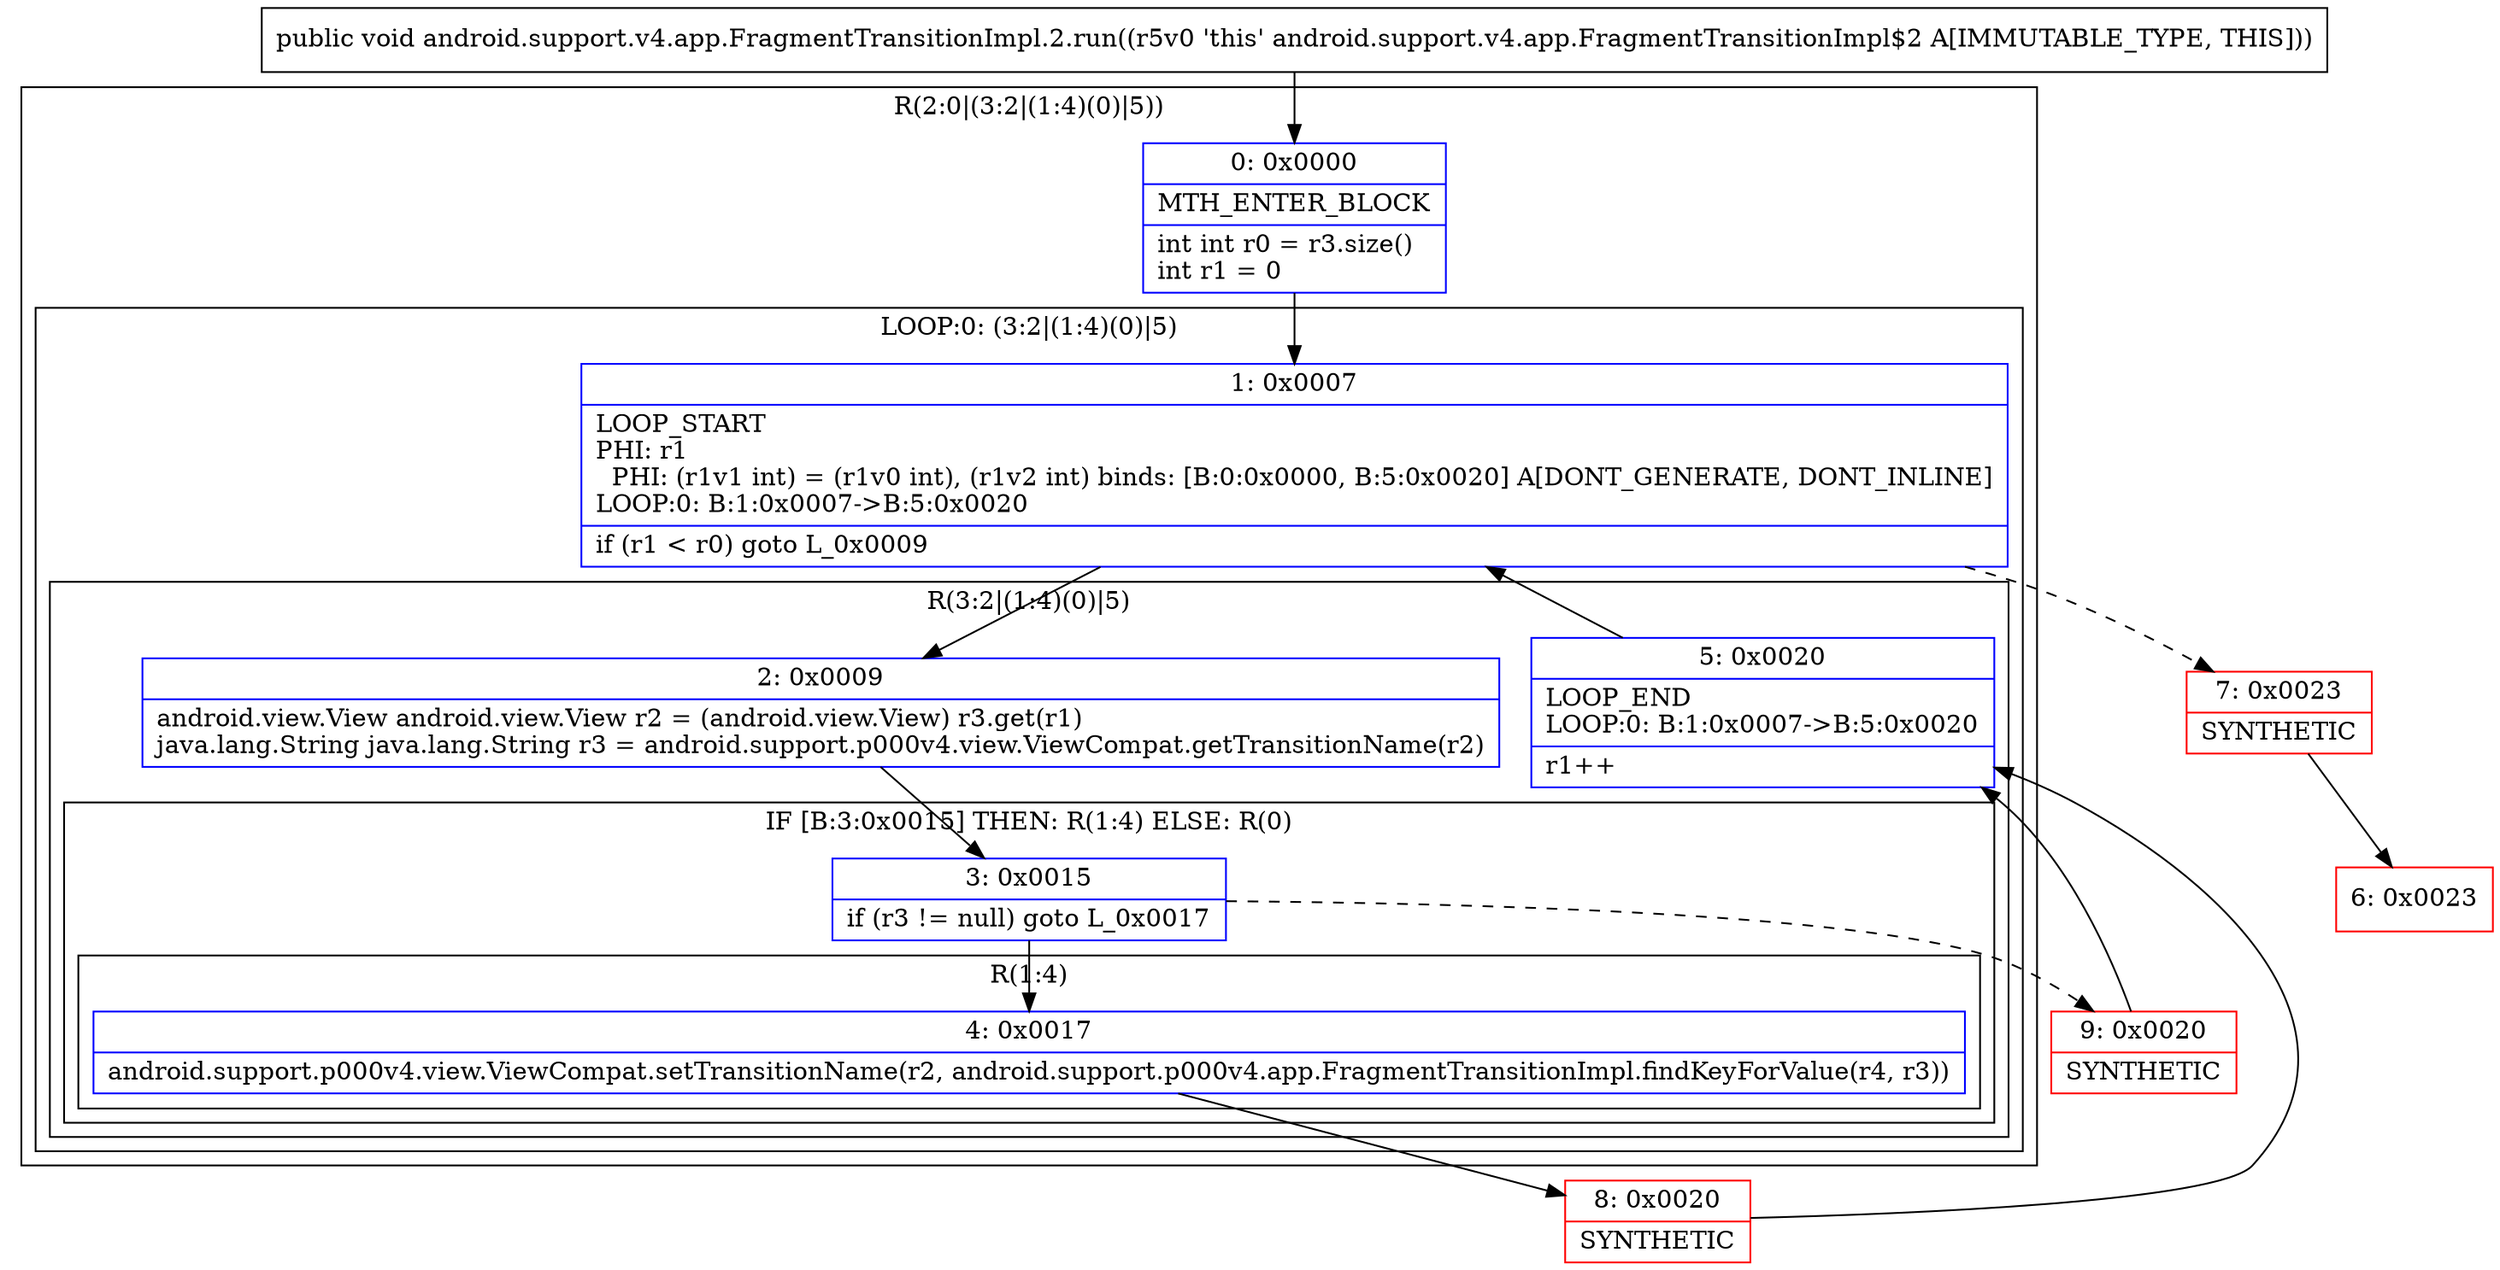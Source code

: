 digraph "CFG forandroid.support.v4.app.FragmentTransitionImpl.2.run()V" {
subgraph cluster_Region_28591221 {
label = "R(2:0|(3:2|(1:4)(0)|5))";
node [shape=record,color=blue];
Node_0 [shape=record,label="{0\:\ 0x0000|MTH_ENTER_BLOCK\l|int int r0 = r3.size()\lint r1 = 0\l}"];
subgraph cluster_LoopRegion_581375725 {
label = "LOOP:0: (3:2|(1:4)(0)|5)";
node [shape=record,color=blue];
Node_1 [shape=record,label="{1\:\ 0x0007|LOOP_START\lPHI: r1 \l  PHI: (r1v1 int) = (r1v0 int), (r1v2 int) binds: [B:0:0x0000, B:5:0x0020] A[DONT_GENERATE, DONT_INLINE]\lLOOP:0: B:1:0x0007\-\>B:5:0x0020\l|if (r1 \< r0) goto L_0x0009\l}"];
subgraph cluster_Region_915925046 {
label = "R(3:2|(1:4)(0)|5)";
node [shape=record,color=blue];
Node_2 [shape=record,label="{2\:\ 0x0009|android.view.View android.view.View r2 = (android.view.View) r3.get(r1)\ljava.lang.String java.lang.String r3 = android.support.p000v4.view.ViewCompat.getTransitionName(r2)\l}"];
subgraph cluster_IfRegion_1999405052 {
label = "IF [B:3:0x0015] THEN: R(1:4) ELSE: R(0)";
node [shape=record,color=blue];
Node_3 [shape=record,label="{3\:\ 0x0015|if (r3 != null) goto L_0x0017\l}"];
subgraph cluster_Region_1419255542 {
label = "R(1:4)";
node [shape=record,color=blue];
Node_4 [shape=record,label="{4\:\ 0x0017|android.support.p000v4.view.ViewCompat.setTransitionName(r2, android.support.p000v4.app.FragmentTransitionImpl.findKeyForValue(r4, r3))\l}"];
}
subgraph cluster_Region_1627915028 {
label = "R(0)";
node [shape=record,color=blue];
}
}
Node_5 [shape=record,label="{5\:\ 0x0020|LOOP_END\lLOOP:0: B:1:0x0007\-\>B:5:0x0020\l|r1++\l}"];
}
}
}
Node_6 [shape=record,color=red,label="{6\:\ 0x0023}"];
Node_7 [shape=record,color=red,label="{7\:\ 0x0023|SYNTHETIC\l}"];
Node_8 [shape=record,color=red,label="{8\:\ 0x0020|SYNTHETIC\l}"];
Node_9 [shape=record,color=red,label="{9\:\ 0x0020|SYNTHETIC\l}"];
MethodNode[shape=record,label="{public void android.support.v4.app.FragmentTransitionImpl.2.run((r5v0 'this' android.support.v4.app.FragmentTransitionImpl$2 A[IMMUTABLE_TYPE, THIS])) }"];
MethodNode -> Node_0;
Node_0 -> Node_1;
Node_1 -> Node_2;
Node_1 -> Node_7[style=dashed];
Node_2 -> Node_3;
Node_3 -> Node_4;
Node_3 -> Node_9[style=dashed];
Node_4 -> Node_8;
Node_5 -> Node_1;
Node_7 -> Node_6;
Node_8 -> Node_5;
Node_9 -> Node_5;
}

